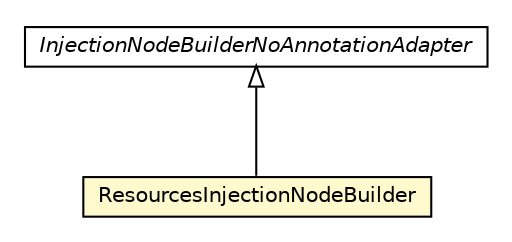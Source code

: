#!/usr/local/bin/dot
#
# Class diagram 
# Generated by UMLGraph version 5.1 (http://www.umlgraph.org/)
#

digraph G {
	edge [fontname="Helvetica",fontsize=10,labelfontname="Helvetica",labelfontsize=10];
	node [fontname="Helvetica",fontsize=10,shape=plaintext];
	nodesep=0.25;
	ranksep=0.5;
	// org.androidtransfuse.gen.variableBuilder.InjectionNodeBuilderNoAnnotationAdapter
	c62111 [label=<<table title="org.androidtransfuse.gen.variableBuilder.InjectionNodeBuilderNoAnnotationAdapter" border="0" cellborder="1" cellspacing="0" cellpadding="2" port="p" href="./InjectionNodeBuilderNoAnnotationAdapter.html">
		<tr><td><table border="0" cellspacing="0" cellpadding="1">
<tr><td align="center" balign="center"><font face="Helvetica-Oblique"> InjectionNodeBuilderNoAnnotationAdapter </font></td></tr>
		</table></td></tr>
		</table>>, fontname="Helvetica", fontcolor="black", fontsize=10.0];
	// org.androidtransfuse.gen.variableBuilder.ResourcesInjectionNodeBuilder
	c62119 [label=<<table title="org.androidtransfuse.gen.variableBuilder.ResourcesInjectionNodeBuilder" border="0" cellborder="1" cellspacing="0" cellpadding="2" port="p" bgcolor="lemonChiffon" href="./ResourcesInjectionNodeBuilder.html">
		<tr><td><table border="0" cellspacing="0" cellpadding="1">
<tr><td align="center" balign="center"> ResourcesInjectionNodeBuilder </td></tr>
		</table></td></tr>
		</table>>, fontname="Helvetica", fontcolor="black", fontsize=10.0];
	//org.androidtransfuse.gen.variableBuilder.ResourcesInjectionNodeBuilder extends org.androidtransfuse.gen.variableBuilder.InjectionNodeBuilderNoAnnotationAdapter
	c62111:p -> c62119:p [dir=back,arrowtail=empty];
}


